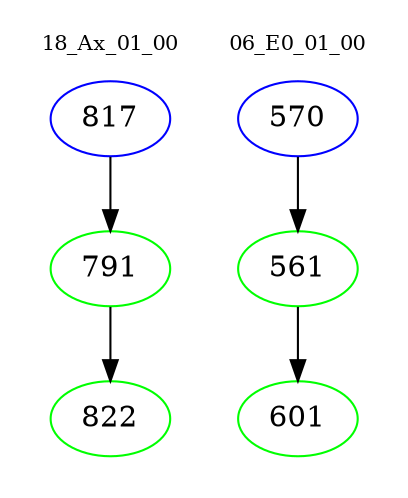 digraph{
subgraph cluster_0 {
color = white
label = "18_Ax_01_00";
fontsize=10;
T0_817 [label="817", color="blue"]
T0_817 -> T0_791 [color="black"]
T0_791 [label="791", color="green"]
T0_791 -> T0_822 [color="black"]
T0_822 [label="822", color="green"]
}
subgraph cluster_1 {
color = white
label = "06_E0_01_00";
fontsize=10;
T1_570 [label="570", color="blue"]
T1_570 -> T1_561 [color="black"]
T1_561 [label="561", color="green"]
T1_561 -> T1_601 [color="black"]
T1_601 [label="601", color="green"]
}
}
